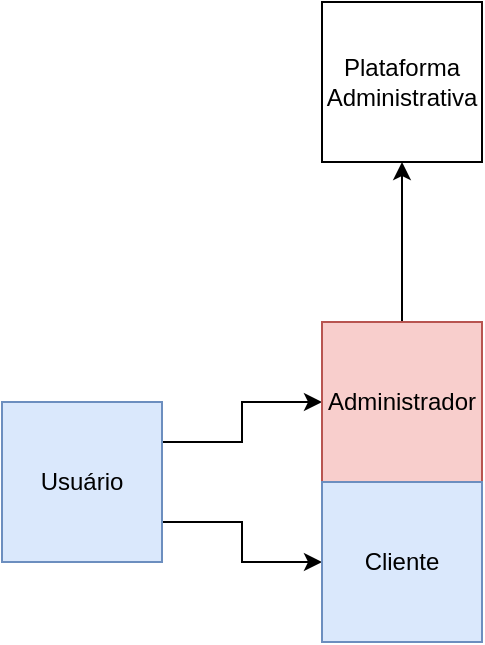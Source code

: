 <mxfile version="24.7.6">
  <diagram name="Page-1" id="S8ohfIsnmI5x3z5dpY0j">
    <mxGraphModel dx="880" dy="500" grid="1" gridSize="10" guides="1" tooltips="1" connect="1" arrows="1" fold="1" page="1" pageScale="1" pageWidth="850" pageHeight="1100" math="0" shadow="0">
      <root>
        <mxCell id="0" />
        <mxCell id="1" parent="0" />
        <mxCell id="PdieWN5-6NWB7okkBleE-7" style="edgeStyle=orthogonalEdgeStyle;rounded=0;orthogonalLoop=1;jettySize=auto;html=1;exitX=1;exitY=0.25;exitDx=0;exitDy=0;entryX=0;entryY=0.5;entryDx=0;entryDy=0;" edge="1" parent="1" source="PdieWN5-6NWB7okkBleE-2" target="PdieWN5-6NWB7okkBleE-3">
          <mxGeometry relative="1" as="geometry" />
        </mxCell>
        <mxCell id="PdieWN5-6NWB7okkBleE-8" style="edgeStyle=orthogonalEdgeStyle;rounded=0;orthogonalLoop=1;jettySize=auto;html=1;exitX=1;exitY=0.75;exitDx=0;exitDy=0;entryX=0;entryY=0.5;entryDx=0;entryDy=0;" edge="1" parent="1" source="PdieWN5-6NWB7okkBleE-2" target="PdieWN5-6NWB7okkBleE-4">
          <mxGeometry relative="1" as="geometry" />
        </mxCell>
        <mxCell id="PdieWN5-6NWB7okkBleE-2" value="Usuário" style="whiteSpace=wrap;html=1;aspect=fixed;fillColor=#dae8fc;strokeColor=#6c8ebf;" vertex="1" parent="1">
          <mxGeometry y="440" width="80" height="80" as="geometry" />
        </mxCell>
        <mxCell id="PdieWN5-6NWB7okkBleE-10" style="edgeStyle=orthogonalEdgeStyle;rounded=0;orthogonalLoop=1;jettySize=auto;html=1;exitX=0.5;exitY=0;exitDx=0;exitDy=0;entryX=0.5;entryY=1;entryDx=0;entryDy=0;" edge="1" parent="1" source="PdieWN5-6NWB7okkBleE-3" target="PdieWN5-6NWB7okkBleE-9">
          <mxGeometry relative="1" as="geometry" />
        </mxCell>
        <mxCell id="PdieWN5-6NWB7okkBleE-3" value="Administrador" style="whiteSpace=wrap;html=1;aspect=fixed;fillColor=#f8cecc;strokeColor=#b85450;" vertex="1" parent="1">
          <mxGeometry x="160" y="400" width="80" height="80" as="geometry" />
        </mxCell>
        <mxCell id="PdieWN5-6NWB7okkBleE-4" value="Cliente" style="whiteSpace=wrap;html=1;aspect=fixed;fillColor=#dae8fc;strokeColor=#6c8ebf;" vertex="1" parent="1">
          <mxGeometry x="160" y="480" width="80" height="80" as="geometry" />
        </mxCell>
        <mxCell id="PdieWN5-6NWB7okkBleE-9" value="Plataforma Administrativa" style="whiteSpace=wrap;html=1;aspect=fixed;" vertex="1" parent="1">
          <mxGeometry x="160" y="240" width="80" height="80" as="geometry" />
        </mxCell>
      </root>
    </mxGraphModel>
  </diagram>
</mxfile>
